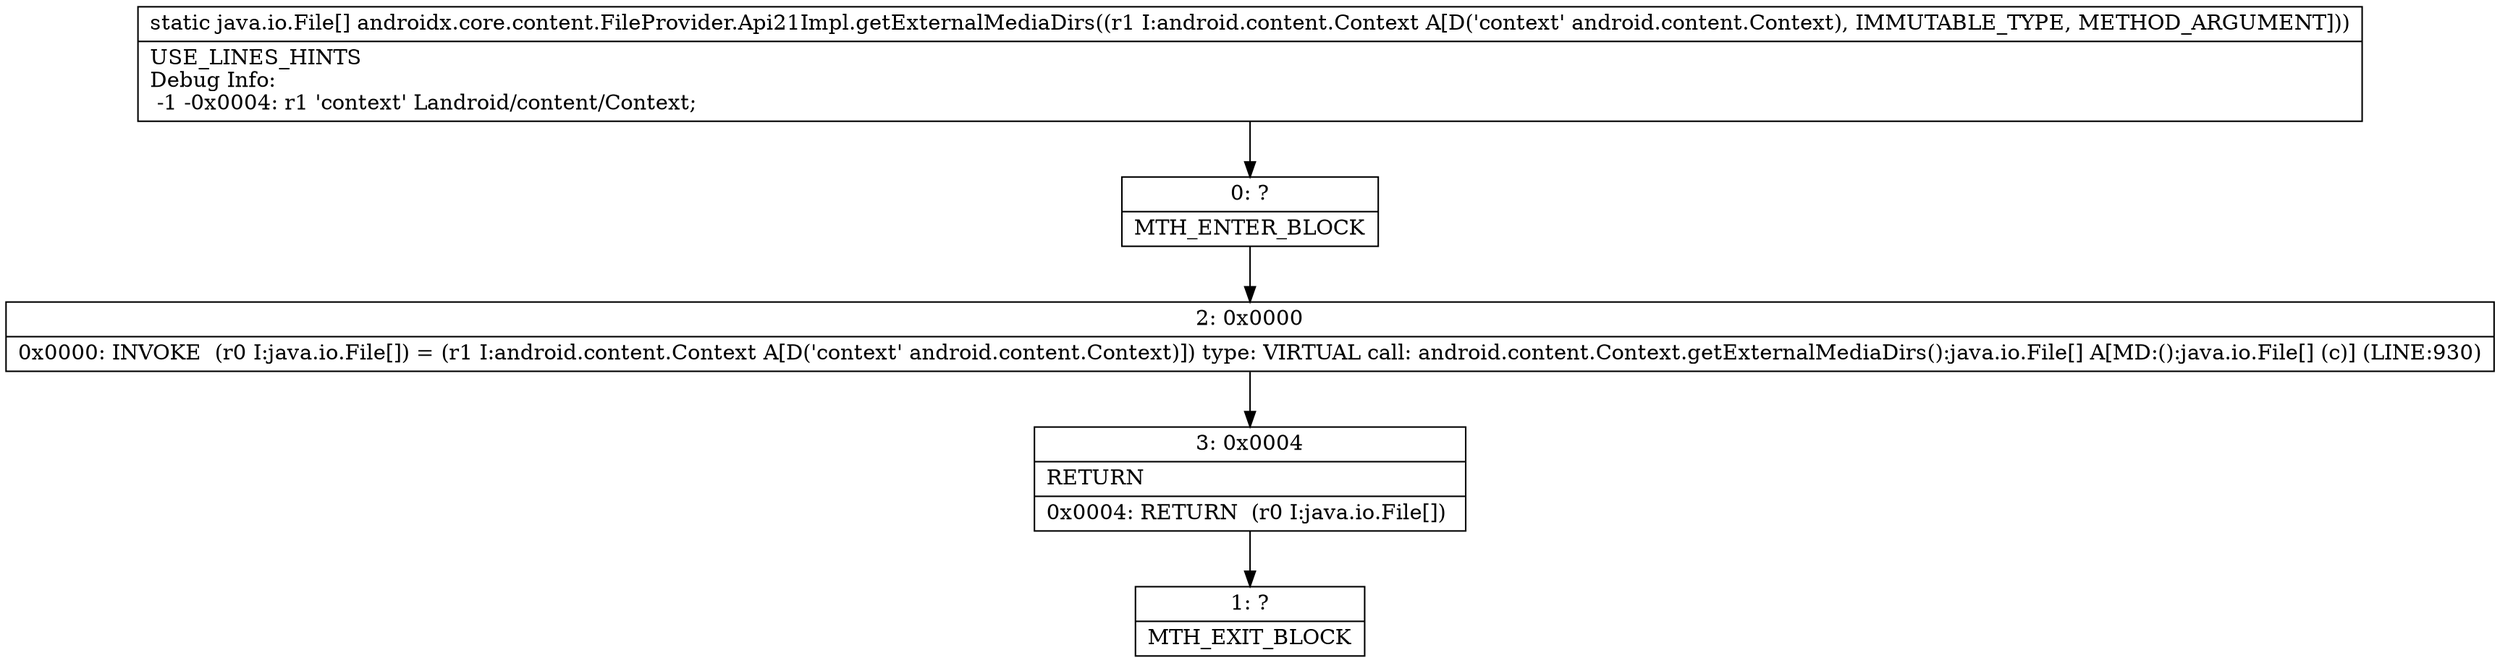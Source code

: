 digraph "CFG forandroidx.core.content.FileProvider.Api21Impl.getExternalMediaDirs(Landroid\/content\/Context;)[Ljava\/io\/File;" {
Node_0 [shape=record,label="{0\:\ ?|MTH_ENTER_BLOCK\l}"];
Node_2 [shape=record,label="{2\:\ 0x0000|0x0000: INVOKE  (r0 I:java.io.File[]) = (r1 I:android.content.Context A[D('context' android.content.Context)]) type: VIRTUAL call: android.content.Context.getExternalMediaDirs():java.io.File[] A[MD:():java.io.File[] (c)] (LINE:930)\l}"];
Node_3 [shape=record,label="{3\:\ 0x0004|RETURN\l|0x0004: RETURN  (r0 I:java.io.File[]) \l}"];
Node_1 [shape=record,label="{1\:\ ?|MTH_EXIT_BLOCK\l}"];
MethodNode[shape=record,label="{static java.io.File[] androidx.core.content.FileProvider.Api21Impl.getExternalMediaDirs((r1 I:android.content.Context A[D('context' android.content.Context), IMMUTABLE_TYPE, METHOD_ARGUMENT]))  | USE_LINES_HINTS\lDebug Info:\l  \-1 \-0x0004: r1 'context' Landroid\/content\/Context;\l}"];
MethodNode -> Node_0;Node_0 -> Node_2;
Node_2 -> Node_3;
Node_3 -> Node_1;
}

